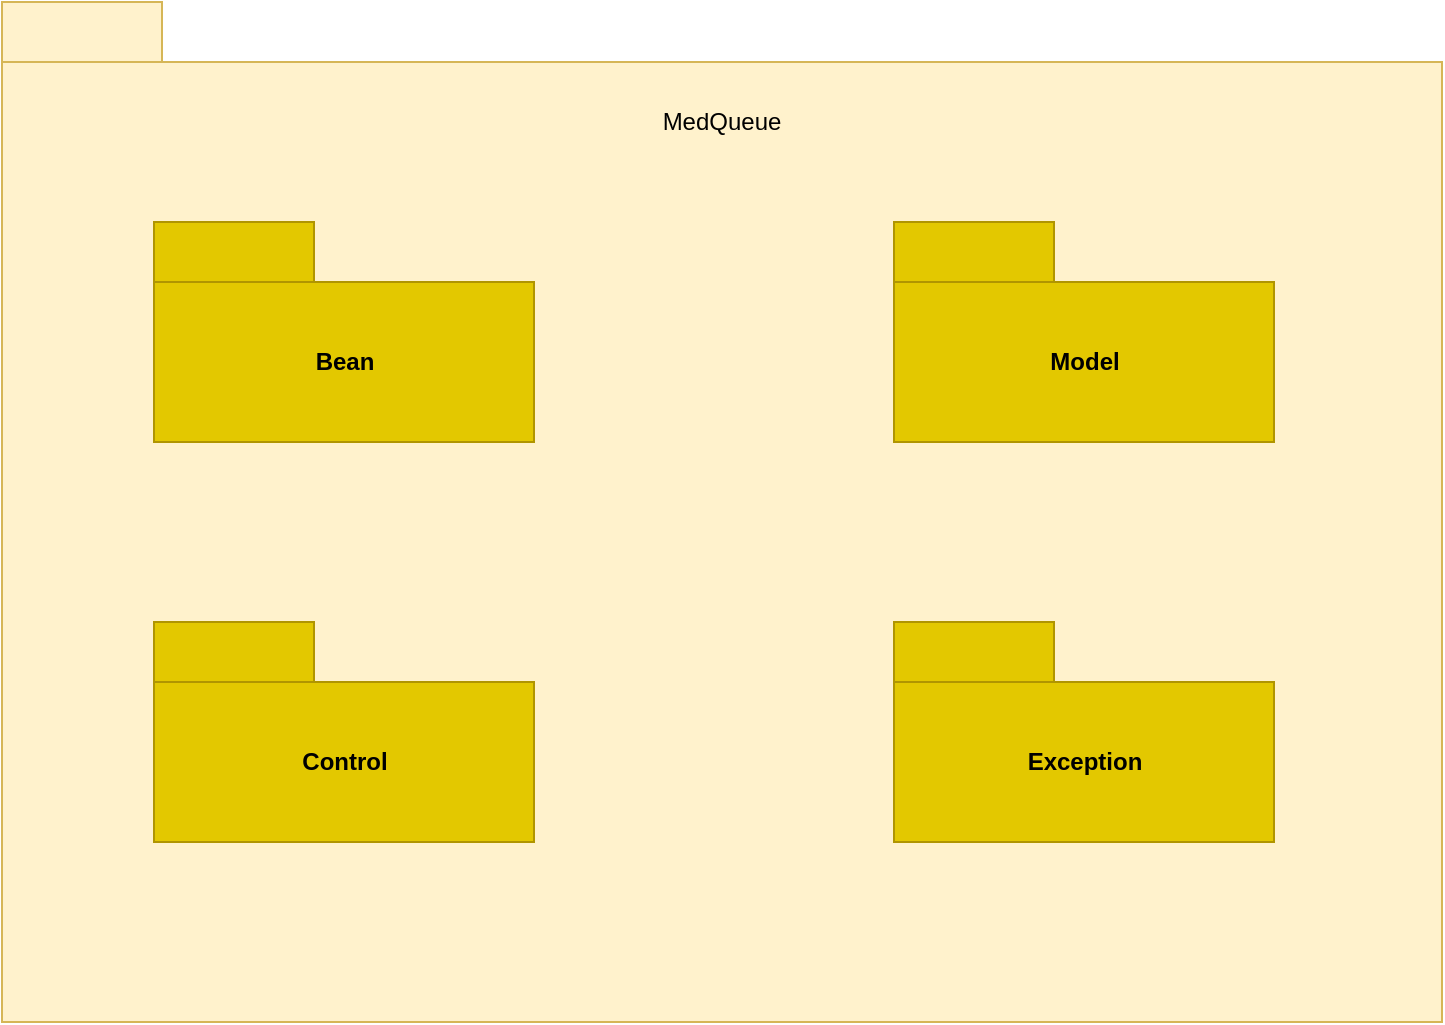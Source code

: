<mxfile version="13.9.5" type="device"><diagram id="YWM0mh7Y6LhKb5LbHK5l" name="Pagina-1"><mxGraphModel dx="857" dy="642" grid="1" gridSize="10" guides="1" tooltips="1" connect="1" arrows="1" fold="1" page="1" pageScale="1" pageWidth="827" pageHeight="1169" math="0" shadow="0"><root><mxCell id="0"/><mxCell id="1" parent="0"/><mxCell id="EYMNpcPtohclJ6mXsc2T-1" value="" style="shape=folder;fontStyle=0;tabWidth=80;tabHeight=30;tabPosition=left;html=1;boundedLbl=1;fillColor=#fff2cc;strokeColor=#d6b656;" parent="1" vertex="1"><mxGeometry x="54" y="160" width="720" height="510" as="geometry"/></mxCell><mxCell id="EYMNpcPtohclJ6mXsc2T-2" value="&lt;font color=&quot;#000000&quot;&gt;Bean&lt;/font&gt;" style="shape=folder;fontStyle=1;tabWidth=80;tabHeight=30;tabPosition=left;html=1;boundedLbl=1;fillColor=#e3c800;strokeColor=#B09500;fontColor=#ffffff;" parent="1" vertex="1"><mxGeometry x="130" y="270" width="190" height="110" as="geometry"/></mxCell><mxCell id="EYMNpcPtohclJ6mXsc2T-4" value="&lt;font color=&quot;#000000&quot;&gt;Control&lt;/font&gt;" style="shape=folder;fontStyle=1;tabWidth=80;tabHeight=30;tabPosition=left;html=1;boundedLbl=1;fillColor=#e3c800;strokeColor=#B09500;fontColor=#ffffff;" parent="1" vertex="1"><mxGeometry x="130" y="470" width="190" height="110" as="geometry"/></mxCell><mxCell id="EYMNpcPtohclJ6mXsc2T-6" value="&lt;font color=&quot;#000000&quot;&gt;Model&lt;/font&gt;" style="shape=folder;fontStyle=1;tabWidth=80;tabHeight=30;tabPosition=left;html=1;boundedLbl=1;fillColor=#e3c800;strokeColor=#B09500;fontColor=#ffffff;" parent="1" vertex="1"><mxGeometry x="500" y="270" width="190" height="110" as="geometry"/></mxCell><mxCell id="EYMNpcPtohclJ6mXsc2T-8" value="MedQueue" style="text;html=1;strokeColor=none;fillColor=none;align=center;verticalAlign=middle;whiteSpace=wrap;rounded=0;" parent="1" vertex="1"><mxGeometry x="394" y="210" width="40" height="20" as="geometry"/></mxCell><mxCell id="Zih0g6WwB8fK4HuDgxom-1" value="&lt;font color=&quot;#000000&quot;&gt;Exception&lt;/font&gt;" style="shape=folder;fontStyle=1;tabWidth=80;tabHeight=30;tabPosition=left;html=1;boundedLbl=1;fillColor=#e3c800;strokeColor=#B09500;fontColor=#ffffff;" vertex="1" parent="1"><mxGeometry x="500" y="470" width="190" height="110" as="geometry"/></mxCell></root></mxGraphModel></diagram></mxfile>